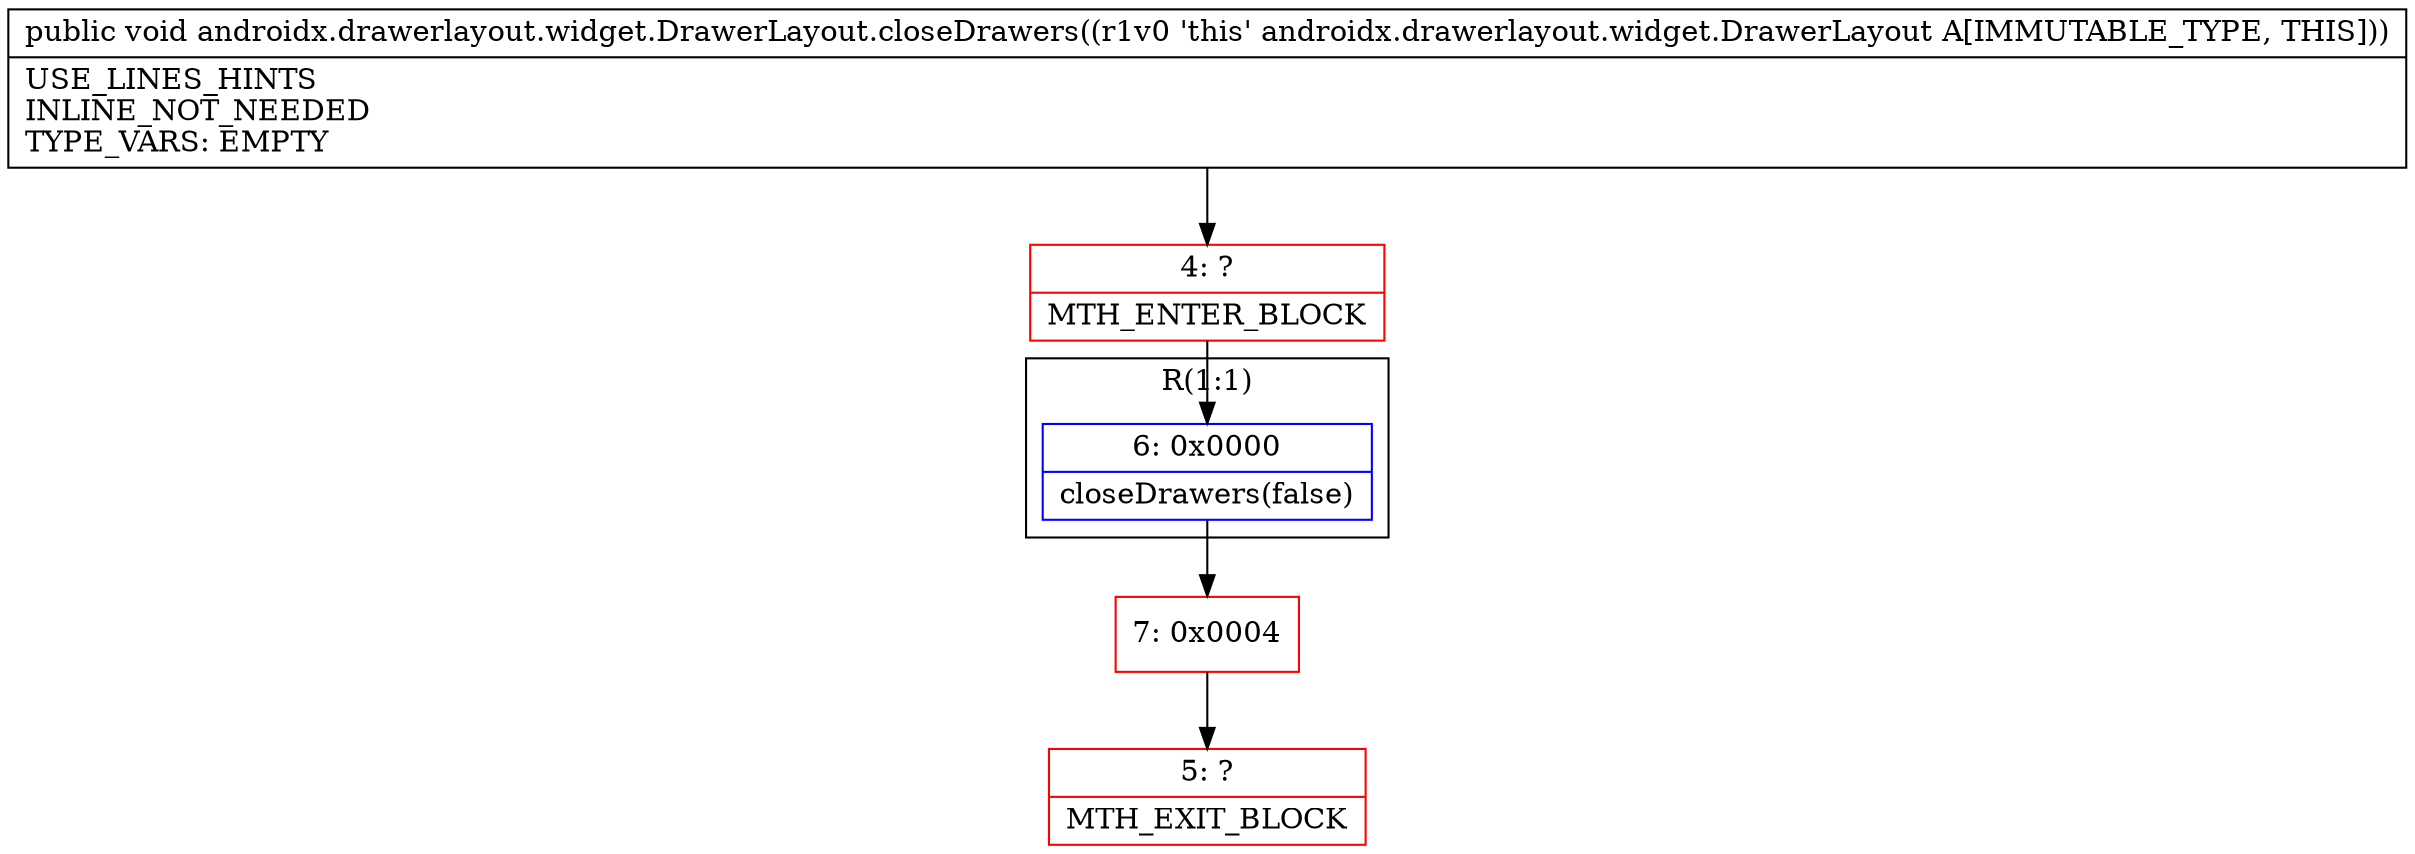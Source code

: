 digraph "CFG forandroidx.drawerlayout.widget.DrawerLayout.closeDrawers()V" {
subgraph cluster_Region_1178594525 {
label = "R(1:1)";
node [shape=record,color=blue];
Node_6 [shape=record,label="{6\:\ 0x0000|closeDrawers(false)\l}"];
}
Node_4 [shape=record,color=red,label="{4\:\ ?|MTH_ENTER_BLOCK\l}"];
Node_7 [shape=record,color=red,label="{7\:\ 0x0004}"];
Node_5 [shape=record,color=red,label="{5\:\ ?|MTH_EXIT_BLOCK\l}"];
MethodNode[shape=record,label="{public void androidx.drawerlayout.widget.DrawerLayout.closeDrawers((r1v0 'this' androidx.drawerlayout.widget.DrawerLayout A[IMMUTABLE_TYPE, THIS]))  | USE_LINES_HINTS\lINLINE_NOT_NEEDED\lTYPE_VARS: EMPTY\l}"];
MethodNode -> Node_4;Node_6 -> Node_7;
Node_4 -> Node_6;
Node_7 -> Node_5;
}

